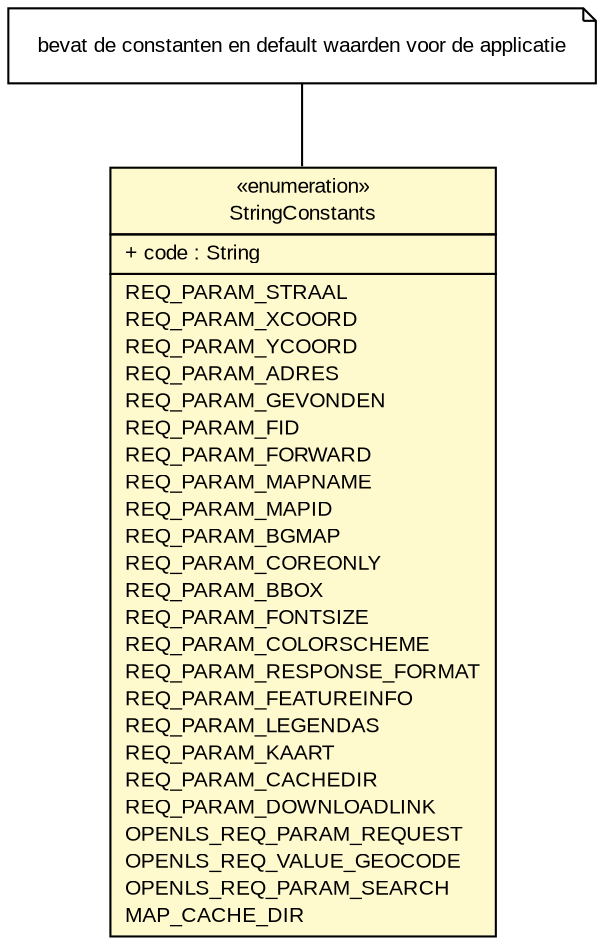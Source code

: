 #!/usr/local/bin/dot
#
# Class diagram 
# Generated by UMLGraph version R5_6 (http://www.umlgraph.org/)
#

digraph G {
	edge [fontname="arial",fontsize=10,labelfontname="arial",labelfontsize=10];
	node [fontname="arial",fontsize=10,shape=plaintext];
	nodesep=0.25;
	ranksep=0.5;
	// nl.mineleni.cbsviewer.util.StringConstants
	c5233 [label=<<table title="nl.mineleni.cbsviewer.util.StringConstants" border="0" cellborder="1" cellspacing="0" cellpadding="2" port="p" bgcolor="lemonChiffon" href="./StringConstants.html">
		<tr><td><table border="0" cellspacing="0" cellpadding="1">
<tr><td align="center" balign="center"> &#171;enumeration&#187; </td></tr>
<tr><td align="center" balign="center"> StringConstants </td></tr>
		</table></td></tr>
		<tr><td><table border="0" cellspacing="0" cellpadding="1">
<tr><td align="left" balign="left"> + code : String </td></tr>
		</table></td></tr>
		<tr><td><table border="0" cellspacing="0" cellpadding="1">
<tr><td align="left" balign="left"> REQ_PARAM_STRAAL </td></tr>
<tr><td align="left" balign="left"> REQ_PARAM_XCOORD </td></tr>
<tr><td align="left" balign="left"> REQ_PARAM_YCOORD </td></tr>
<tr><td align="left" balign="left"> REQ_PARAM_ADRES </td></tr>
<tr><td align="left" balign="left"> REQ_PARAM_GEVONDEN </td></tr>
<tr><td align="left" balign="left"> REQ_PARAM_FID </td></tr>
<tr><td align="left" balign="left"> REQ_PARAM_FORWARD </td></tr>
<tr><td align="left" balign="left"> REQ_PARAM_MAPNAME </td></tr>
<tr><td align="left" balign="left"> REQ_PARAM_MAPID </td></tr>
<tr><td align="left" balign="left"> REQ_PARAM_BGMAP </td></tr>
<tr><td align="left" balign="left"> REQ_PARAM_COREONLY </td></tr>
<tr><td align="left" balign="left"> REQ_PARAM_BBOX </td></tr>
<tr><td align="left" balign="left"> REQ_PARAM_FONTSIZE </td></tr>
<tr><td align="left" balign="left"> REQ_PARAM_COLORSCHEME </td></tr>
<tr><td align="left" balign="left"> REQ_PARAM_RESPONSE_FORMAT </td></tr>
<tr><td align="left" balign="left"> REQ_PARAM_FEATUREINFO </td></tr>
<tr><td align="left" balign="left"> REQ_PARAM_LEGENDAS </td></tr>
<tr><td align="left" balign="left"> REQ_PARAM_KAART </td></tr>
<tr><td align="left" balign="left"> REQ_PARAM_CACHEDIR </td></tr>
<tr><td align="left" balign="left"> REQ_PARAM_DOWNLOADLINK </td></tr>
<tr><td align="left" balign="left"> OPENLS_REQ_PARAM_REQUEST </td></tr>
<tr><td align="left" balign="left"> OPENLS_REQ_VALUE_GEOCODE </td></tr>
<tr><td align="left" balign="left"> OPENLS_REQ_PARAM_SEARCH </td></tr>
<tr><td align="left" balign="left"> MAP_CACHE_DIR </td></tr>
		</table></td></tr>
		</table>>, URL="./StringConstants.html", fontname="arial", fontcolor="black", fontsize=10.0];
	// Note annotation
	n0cc5233 [label=<<table title="nl.mineleni.cbsviewer.util.StringConstants" border="0" cellborder="0" cellspacing="0" cellpadding="2" port="p" href="./StringConstants.html">
		<tr><td><table border="0" cellspacing="0" cellpadding="1">
<tr><td align="left" balign="left"> bevat de constanten en default waarden voor de applicatie </td></tr>
		</table></td></tr>
		</table>>, fontname="arial", fontcolor="black", fontsize=10.0, shape=note];
	n0cc5233 -> c5233:p[arrowhead=none];
}

